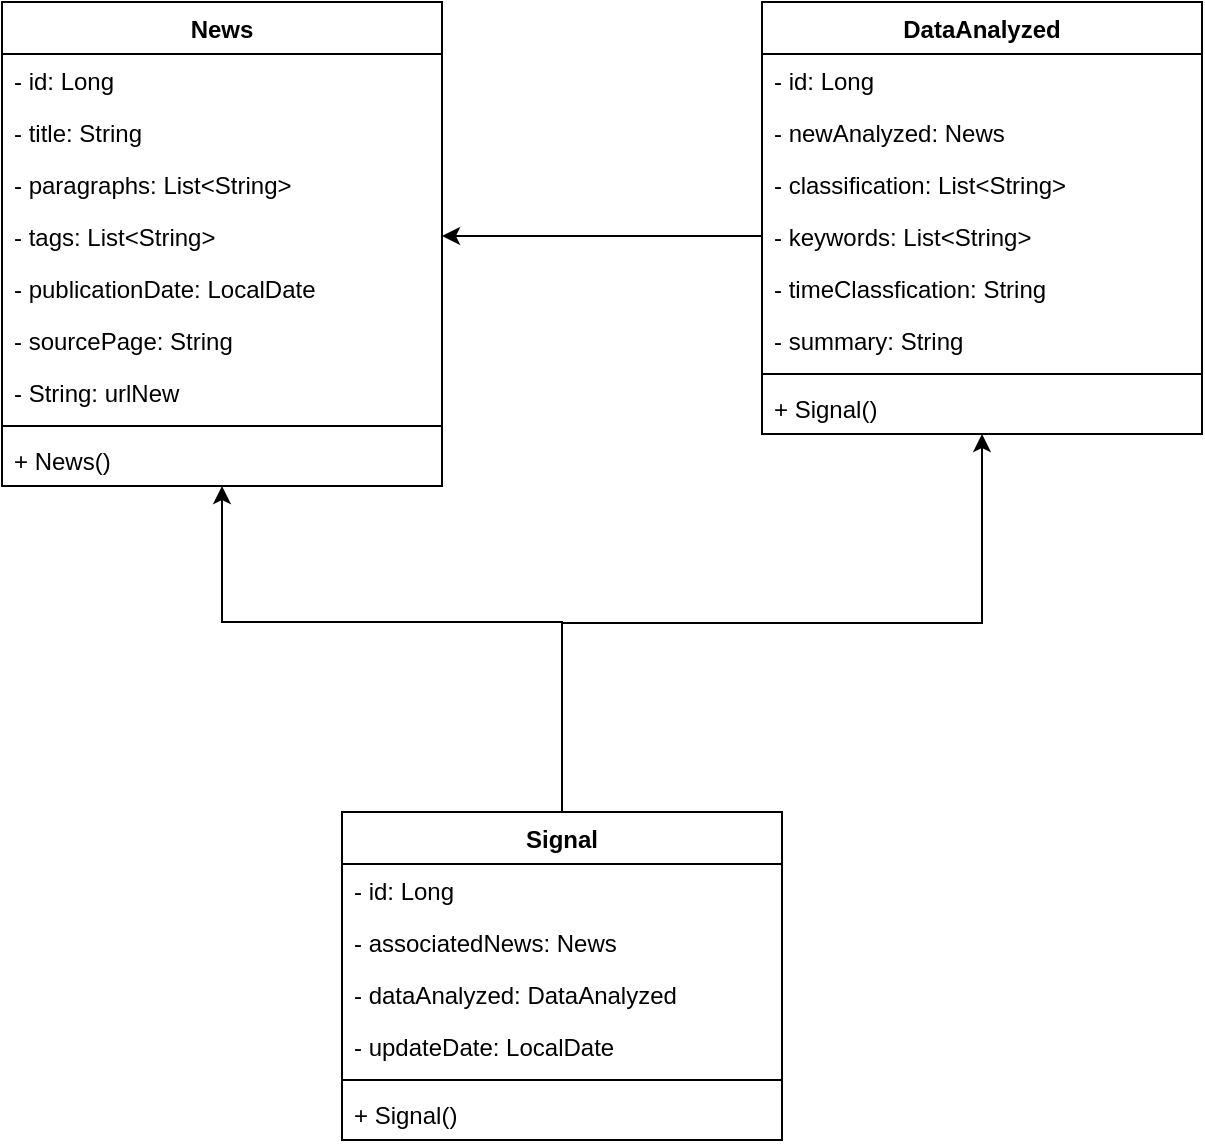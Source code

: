 <mxfile version="21.3.5" type="device">
  <diagram name="Página-1" id="0mKsmS_Lyr6oWDAb9ADs">
    <mxGraphModel dx="1115" dy="543" grid="1" gridSize="10" guides="1" tooltips="1" connect="1" arrows="1" fold="1" page="1" pageScale="1" pageWidth="827" pageHeight="1169" math="0" shadow="0">
      <root>
        <mxCell id="0" />
        <mxCell id="1" parent="0" />
        <mxCell id="eh9Pp-_Ysi8TF9m4mT35-5" value="News" style="swimlane;fontStyle=1;align=center;verticalAlign=top;childLayout=stackLayout;horizontal=1;startSize=26;horizontalStack=0;resizeParent=1;resizeParentMax=0;resizeLast=0;collapsible=1;marginBottom=0;whiteSpace=wrap;html=1;" vertex="1" parent="1">
          <mxGeometry x="50" y="180" width="220" height="242" as="geometry" />
        </mxCell>
        <mxCell id="eh9Pp-_Ysi8TF9m4mT35-6" value="- id: Long" style="text;strokeColor=none;fillColor=none;align=left;verticalAlign=top;spacingLeft=4;spacingRight=4;overflow=hidden;rotatable=0;points=[[0,0.5],[1,0.5]];portConstraint=eastwest;whiteSpace=wrap;html=1;" vertex="1" parent="eh9Pp-_Ysi8TF9m4mT35-5">
          <mxGeometry y="26" width="220" height="26" as="geometry" />
        </mxCell>
        <mxCell id="eh9Pp-_Ysi8TF9m4mT35-13" value="- title: String" style="text;strokeColor=none;fillColor=none;align=left;verticalAlign=top;spacingLeft=4;spacingRight=4;overflow=hidden;rotatable=0;points=[[0,0.5],[1,0.5]];portConstraint=eastwest;whiteSpace=wrap;html=1;" vertex="1" parent="eh9Pp-_Ysi8TF9m4mT35-5">
          <mxGeometry y="52" width="220" height="26" as="geometry" />
        </mxCell>
        <mxCell id="eh9Pp-_Ysi8TF9m4mT35-9" value="- paragraphs: List&amp;lt;String&amp;gt;" style="text;strokeColor=none;fillColor=none;align=left;verticalAlign=top;spacingLeft=4;spacingRight=4;overflow=hidden;rotatable=0;points=[[0,0.5],[1,0.5]];portConstraint=eastwest;whiteSpace=wrap;html=1;" vertex="1" parent="eh9Pp-_Ysi8TF9m4mT35-5">
          <mxGeometry y="78" width="220" height="26" as="geometry" />
        </mxCell>
        <mxCell id="eh9Pp-_Ysi8TF9m4mT35-10" value="- tags: List&amp;lt;String&amp;gt;" style="text;strokeColor=none;fillColor=none;align=left;verticalAlign=top;spacingLeft=4;spacingRight=4;overflow=hidden;rotatable=0;points=[[0,0.5],[1,0.5]];portConstraint=eastwest;whiteSpace=wrap;html=1;" vertex="1" parent="eh9Pp-_Ysi8TF9m4mT35-5">
          <mxGeometry y="104" width="220" height="26" as="geometry" />
        </mxCell>
        <mxCell id="eh9Pp-_Ysi8TF9m4mT35-11" value="- publicationDate: LocalDate" style="text;strokeColor=none;fillColor=none;align=left;verticalAlign=top;spacingLeft=4;spacingRight=4;overflow=hidden;rotatable=0;points=[[0,0.5],[1,0.5]];portConstraint=eastwest;whiteSpace=wrap;html=1;" vertex="1" parent="eh9Pp-_Ysi8TF9m4mT35-5">
          <mxGeometry y="130" width="220" height="26" as="geometry" />
        </mxCell>
        <mxCell id="eh9Pp-_Ysi8TF9m4mT35-12" value="- sourcePage: String" style="text;strokeColor=none;fillColor=none;align=left;verticalAlign=top;spacingLeft=4;spacingRight=4;overflow=hidden;rotatable=0;points=[[0,0.5],[1,0.5]];portConstraint=eastwest;whiteSpace=wrap;html=1;" vertex="1" parent="eh9Pp-_Ysi8TF9m4mT35-5">
          <mxGeometry y="156" width="220" height="26" as="geometry" />
        </mxCell>
        <mxCell id="eh9Pp-_Ysi8TF9m4mT35-14" value="- String: urlNew" style="text;strokeColor=none;fillColor=none;align=left;verticalAlign=top;spacingLeft=4;spacingRight=4;overflow=hidden;rotatable=0;points=[[0,0.5],[1,0.5]];portConstraint=eastwest;whiteSpace=wrap;html=1;" vertex="1" parent="eh9Pp-_Ysi8TF9m4mT35-5">
          <mxGeometry y="182" width="220" height="26" as="geometry" />
        </mxCell>
        <mxCell id="eh9Pp-_Ysi8TF9m4mT35-7" value="" style="line;strokeWidth=1;fillColor=none;align=left;verticalAlign=middle;spacingTop=-1;spacingLeft=3;spacingRight=3;rotatable=0;labelPosition=right;points=[];portConstraint=eastwest;strokeColor=inherit;" vertex="1" parent="eh9Pp-_Ysi8TF9m4mT35-5">
          <mxGeometry y="208" width="220" height="8" as="geometry" />
        </mxCell>
        <mxCell id="eh9Pp-_Ysi8TF9m4mT35-8" value="+ News()" style="text;strokeColor=none;fillColor=none;align=left;verticalAlign=top;spacingLeft=4;spacingRight=4;overflow=hidden;rotatable=0;points=[[0,0.5],[1,0.5]];portConstraint=eastwest;whiteSpace=wrap;html=1;" vertex="1" parent="eh9Pp-_Ysi8TF9m4mT35-5">
          <mxGeometry y="216" width="220" height="26" as="geometry" />
        </mxCell>
        <mxCell id="eh9Pp-_Ysi8TF9m4mT35-15" value="DataAnalyzed" style="swimlane;fontStyle=1;align=center;verticalAlign=top;childLayout=stackLayout;horizontal=1;startSize=26;horizontalStack=0;resizeParent=1;resizeParentMax=0;resizeLast=0;collapsible=1;marginBottom=0;whiteSpace=wrap;html=1;" vertex="1" parent="1">
          <mxGeometry x="430" y="180" width="220" height="216" as="geometry" />
        </mxCell>
        <mxCell id="eh9Pp-_Ysi8TF9m4mT35-16" value="- id: Long" style="text;strokeColor=none;fillColor=none;align=left;verticalAlign=top;spacingLeft=4;spacingRight=4;overflow=hidden;rotatable=0;points=[[0,0.5],[1,0.5]];portConstraint=eastwest;whiteSpace=wrap;html=1;" vertex="1" parent="eh9Pp-_Ysi8TF9m4mT35-15">
          <mxGeometry y="26" width="220" height="26" as="geometry" />
        </mxCell>
        <mxCell id="eh9Pp-_Ysi8TF9m4mT35-17" value="- newAnalyzed: News" style="text;strokeColor=none;fillColor=none;align=left;verticalAlign=top;spacingLeft=4;spacingRight=4;overflow=hidden;rotatable=0;points=[[0,0.5],[1,0.5]];portConstraint=eastwest;whiteSpace=wrap;html=1;" vertex="1" parent="eh9Pp-_Ysi8TF9m4mT35-15">
          <mxGeometry y="52" width="220" height="26" as="geometry" />
        </mxCell>
        <mxCell id="eh9Pp-_Ysi8TF9m4mT35-18" value="- classification: List&amp;lt;String&amp;gt;" style="text;strokeColor=none;fillColor=none;align=left;verticalAlign=top;spacingLeft=4;spacingRight=4;overflow=hidden;rotatable=0;points=[[0,0.5],[1,0.5]];portConstraint=eastwest;whiteSpace=wrap;html=1;" vertex="1" parent="eh9Pp-_Ysi8TF9m4mT35-15">
          <mxGeometry y="78" width="220" height="26" as="geometry" />
        </mxCell>
        <mxCell id="eh9Pp-_Ysi8TF9m4mT35-19" value="- keywords: List&amp;lt;String&amp;gt;" style="text;strokeColor=none;fillColor=none;align=left;verticalAlign=top;spacingLeft=4;spacingRight=4;overflow=hidden;rotatable=0;points=[[0,0.5],[1,0.5]];portConstraint=eastwest;whiteSpace=wrap;html=1;" vertex="1" parent="eh9Pp-_Ysi8TF9m4mT35-15">
          <mxGeometry y="104" width="220" height="26" as="geometry" />
        </mxCell>
        <mxCell id="eh9Pp-_Ysi8TF9m4mT35-20" value="- timeClassfication: String" style="text;strokeColor=none;fillColor=none;align=left;verticalAlign=top;spacingLeft=4;spacingRight=4;overflow=hidden;rotatable=0;points=[[0,0.5],[1,0.5]];portConstraint=eastwest;whiteSpace=wrap;html=1;" vertex="1" parent="eh9Pp-_Ysi8TF9m4mT35-15">
          <mxGeometry y="130" width="220" height="26" as="geometry" />
        </mxCell>
        <mxCell id="eh9Pp-_Ysi8TF9m4mT35-21" value="- summary: String" style="text;strokeColor=none;fillColor=none;align=left;verticalAlign=top;spacingLeft=4;spacingRight=4;overflow=hidden;rotatable=0;points=[[0,0.5],[1,0.5]];portConstraint=eastwest;whiteSpace=wrap;html=1;" vertex="1" parent="eh9Pp-_Ysi8TF9m4mT35-15">
          <mxGeometry y="156" width="220" height="26" as="geometry" />
        </mxCell>
        <mxCell id="eh9Pp-_Ysi8TF9m4mT35-23" value="" style="line;strokeWidth=1;fillColor=none;align=left;verticalAlign=middle;spacingTop=-1;spacingLeft=3;spacingRight=3;rotatable=0;labelPosition=right;points=[];portConstraint=eastwest;strokeColor=inherit;" vertex="1" parent="eh9Pp-_Ysi8TF9m4mT35-15">
          <mxGeometry y="182" width="220" height="8" as="geometry" />
        </mxCell>
        <mxCell id="eh9Pp-_Ysi8TF9m4mT35-24" value="+ Signal()" style="text;strokeColor=none;fillColor=none;align=left;verticalAlign=top;spacingLeft=4;spacingRight=4;overflow=hidden;rotatable=0;points=[[0,0.5],[1,0.5]];portConstraint=eastwest;whiteSpace=wrap;html=1;" vertex="1" parent="eh9Pp-_Ysi8TF9m4mT35-15">
          <mxGeometry y="190" width="220" height="26" as="geometry" />
        </mxCell>
        <mxCell id="eh9Pp-_Ysi8TF9m4mT35-25" style="edgeStyle=orthogonalEdgeStyle;rounded=0;orthogonalLoop=1;jettySize=auto;html=1;entryX=1;entryY=0.5;entryDx=0;entryDy=0;" edge="1" parent="1" source="eh9Pp-_Ysi8TF9m4mT35-19" target="eh9Pp-_Ysi8TF9m4mT35-10">
          <mxGeometry relative="1" as="geometry" />
        </mxCell>
        <mxCell id="eh9Pp-_Ysi8TF9m4mT35-36" style="edgeStyle=orthogonalEdgeStyle;rounded=0;orthogonalLoop=1;jettySize=auto;html=1;exitX=0.5;exitY=0;exitDx=0;exitDy=0;" edge="1" parent="1" source="eh9Pp-_Ysi8TF9m4mT35-27" target="eh9Pp-_Ysi8TF9m4mT35-15">
          <mxGeometry relative="1" as="geometry" />
        </mxCell>
        <mxCell id="eh9Pp-_Ysi8TF9m4mT35-37" style="edgeStyle=orthogonalEdgeStyle;rounded=0;orthogonalLoop=1;jettySize=auto;html=1;" edge="1" parent="1" source="eh9Pp-_Ysi8TF9m4mT35-27" target="eh9Pp-_Ysi8TF9m4mT35-5">
          <mxGeometry relative="1" as="geometry">
            <Array as="points">
              <mxPoint x="330" y="490" />
              <mxPoint x="160" y="490" />
            </Array>
          </mxGeometry>
        </mxCell>
        <mxCell id="eh9Pp-_Ysi8TF9m4mT35-27" value="Signal" style="swimlane;fontStyle=1;align=center;verticalAlign=top;childLayout=stackLayout;horizontal=1;startSize=26;horizontalStack=0;resizeParent=1;resizeParentMax=0;resizeLast=0;collapsible=1;marginBottom=0;whiteSpace=wrap;html=1;" vertex="1" parent="1">
          <mxGeometry x="220" y="585" width="220" height="164" as="geometry" />
        </mxCell>
        <mxCell id="eh9Pp-_Ysi8TF9m4mT35-28" value="- id: Long" style="text;strokeColor=none;fillColor=none;align=left;verticalAlign=top;spacingLeft=4;spacingRight=4;overflow=hidden;rotatable=0;points=[[0,0.5],[1,0.5]];portConstraint=eastwest;whiteSpace=wrap;html=1;" vertex="1" parent="eh9Pp-_Ysi8TF9m4mT35-27">
          <mxGeometry y="26" width="220" height="26" as="geometry" />
        </mxCell>
        <mxCell id="eh9Pp-_Ysi8TF9m4mT35-29" value="- associatedNews: News" style="text;strokeColor=none;fillColor=none;align=left;verticalAlign=top;spacingLeft=4;spacingRight=4;overflow=hidden;rotatable=0;points=[[0,0.5],[1,0.5]];portConstraint=eastwest;whiteSpace=wrap;html=1;" vertex="1" parent="eh9Pp-_Ysi8TF9m4mT35-27">
          <mxGeometry y="52" width="220" height="26" as="geometry" />
        </mxCell>
        <mxCell id="eh9Pp-_Ysi8TF9m4mT35-30" value="- dataAnalyzed: DataAnalyzed" style="text;strokeColor=none;fillColor=none;align=left;verticalAlign=top;spacingLeft=4;spacingRight=4;overflow=hidden;rotatable=0;points=[[0,0.5],[1,0.5]];portConstraint=eastwest;whiteSpace=wrap;html=1;" vertex="1" parent="eh9Pp-_Ysi8TF9m4mT35-27">
          <mxGeometry y="78" width="220" height="26" as="geometry" />
        </mxCell>
        <mxCell id="eh9Pp-_Ysi8TF9m4mT35-31" value="- updateDate: LocalDate" style="text;strokeColor=none;fillColor=none;align=left;verticalAlign=top;spacingLeft=4;spacingRight=4;overflow=hidden;rotatable=0;points=[[0,0.5],[1,0.5]];portConstraint=eastwest;whiteSpace=wrap;html=1;" vertex="1" parent="eh9Pp-_Ysi8TF9m4mT35-27">
          <mxGeometry y="104" width="220" height="26" as="geometry" />
        </mxCell>
        <mxCell id="eh9Pp-_Ysi8TF9m4mT35-34" value="" style="line;strokeWidth=1;fillColor=none;align=left;verticalAlign=middle;spacingTop=-1;spacingLeft=3;spacingRight=3;rotatable=0;labelPosition=right;points=[];portConstraint=eastwest;strokeColor=inherit;" vertex="1" parent="eh9Pp-_Ysi8TF9m4mT35-27">
          <mxGeometry y="130" width="220" height="8" as="geometry" />
        </mxCell>
        <mxCell id="eh9Pp-_Ysi8TF9m4mT35-35" value="+ Signal()" style="text;strokeColor=none;fillColor=none;align=left;verticalAlign=top;spacingLeft=4;spacingRight=4;overflow=hidden;rotatable=0;points=[[0,0.5],[1,0.5]];portConstraint=eastwest;whiteSpace=wrap;html=1;" vertex="1" parent="eh9Pp-_Ysi8TF9m4mT35-27">
          <mxGeometry y="138" width="220" height="26" as="geometry" />
        </mxCell>
      </root>
    </mxGraphModel>
  </diagram>
</mxfile>
